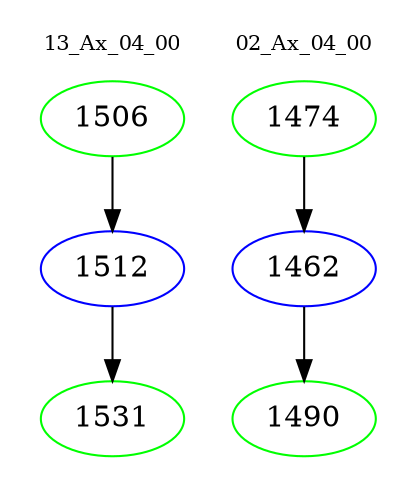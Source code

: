 digraph{
subgraph cluster_0 {
color = white
label = "13_Ax_04_00";
fontsize=10;
T0_1506 [label="1506", color="green"]
T0_1506 -> T0_1512 [color="black"]
T0_1512 [label="1512", color="blue"]
T0_1512 -> T0_1531 [color="black"]
T0_1531 [label="1531", color="green"]
}
subgraph cluster_1 {
color = white
label = "02_Ax_04_00";
fontsize=10;
T1_1474 [label="1474", color="green"]
T1_1474 -> T1_1462 [color="black"]
T1_1462 [label="1462", color="blue"]
T1_1462 -> T1_1490 [color="black"]
T1_1490 [label="1490", color="green"]
}
}
